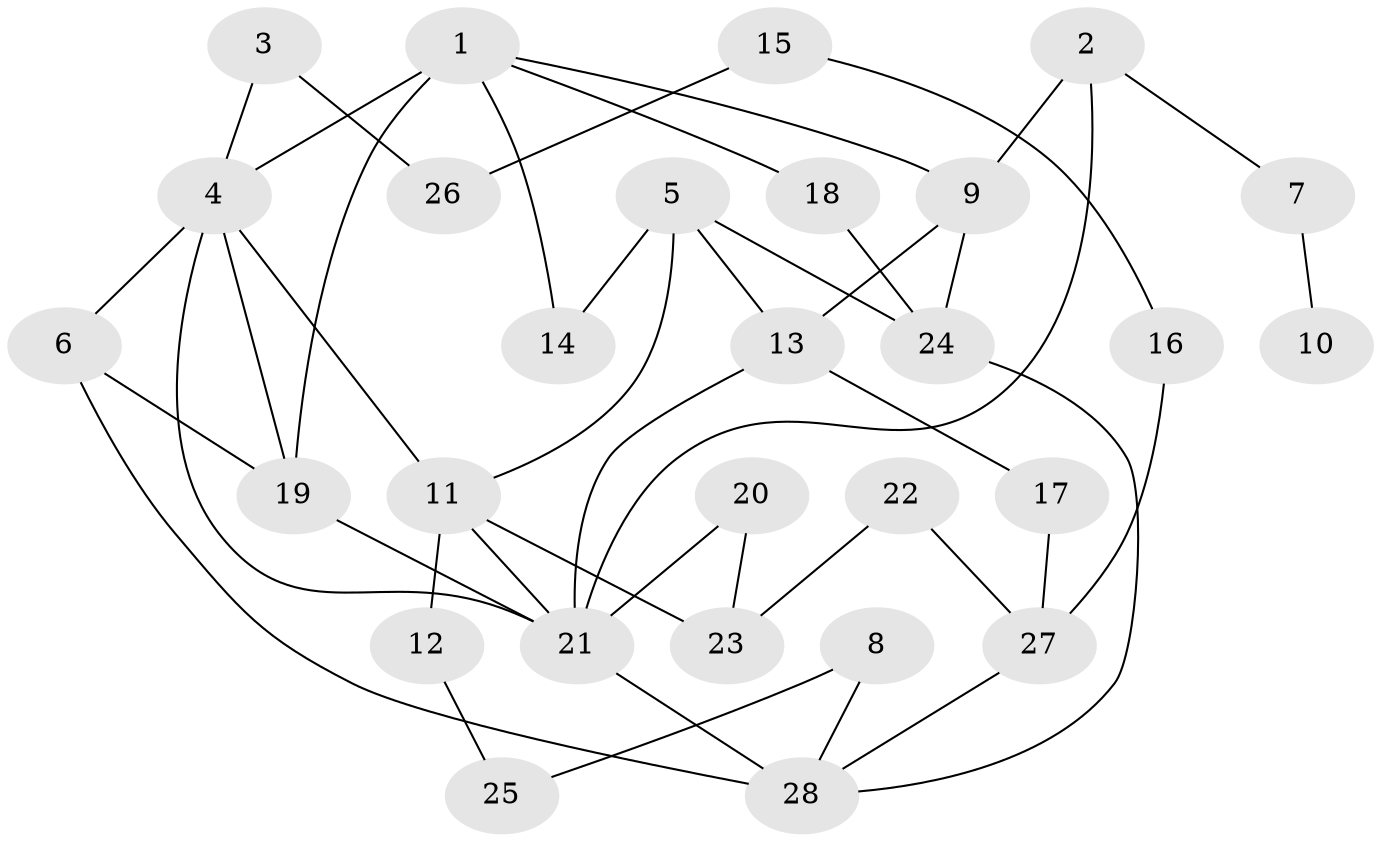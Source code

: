 // original degree distribution, {5: 0.10909090909090909, 6: 0.03636363636363636, 8: 0.01818181818181818, 3: 0.21818181818181817, 4: 0.09090909090909091, 2: 0.23636363636363636, 1: 0.2909090909090909}
// Generated by graph-tools (version 1.1) at 2025/00/03/09/25 03:00:58]
// undirected, 28 vertices, 44 edges
graph export_dot {
graph [start="1"]
  node [color=gray90,style=filled];
  1;
  2;
  3;
  4;
  5;
  6;
  7;
  8;
  9;
  10;
  11;
  12;
  13;
  14;
  15;
  16;
  17;
  18;
  19;
  20;
  21;
  22;
  23;
  24;
  25;
  26;
  27;
  28;
  1 -- 4 [weight=2.0];
  1 -- 9 [weight=1.0];
  1 -- 14 [weight=1.0];
  1 -- 18 [weight=1.0];
  1 -- 19 [weight=1.0];
  2 -- 7 [weight=1.0];
  2 -- 9 [weight=1.0];
  2 -- 21 [weight=1.0];
  3 -- 4 [weight=1.0];
  3 -- 26 [weight=1.0];
  4 -- 6 [weight=1.0];
  4 -- 11 [weight=1.0];
  4 -- 19 [weight=1.0];
  4 -- 21 [weight=1.0];
  5 -- 11 [weight=1.0];
  5 -- 13 [weight=1.0];
  5 -- 14 [weight=1.0];
  5 -- 24 [weight=1.0];
  6 -- 19 [weight=1.0];
  6 -- 28 [weight=2.0];
  7 -- 10 [weight=1.0];
  8 -- 25 [weight=1.0];
  8 -- 28 [weight=1.0];
  9 -- 13 [weight=1.0];
  9 -- 24 [weight=1.0];
  11 -- 12 [weight=1.0];
  11 -- 21 [weight=1.0];
  11 -- 23 [weight=1.0];
  12 -- 25 [weight=1.0];
  13 -- 17 [weight=1.0];
  13 -- 21 [weight=1.0];
  15 -- 16 [weight=1.0];
  15 -- 26 [weight=1.0];
  16 -- 27 [weight=1.0];
  17 -- 27 [weight=1.0];
  18 -- 24 [weight=1.0];
  19 -- 21 [weight=1.0];
  20 -- 21 [weight=1.0];
  20 -- 23 [weight=1.0];
  21 -- 28 [weight=1.0];
  22 -- 23 [weight=1.0];
  22 -- 27 [weight=1.0];
  24 -- 28 [weight=1.0];
  27 -- 28 [weight=1.0];
}

